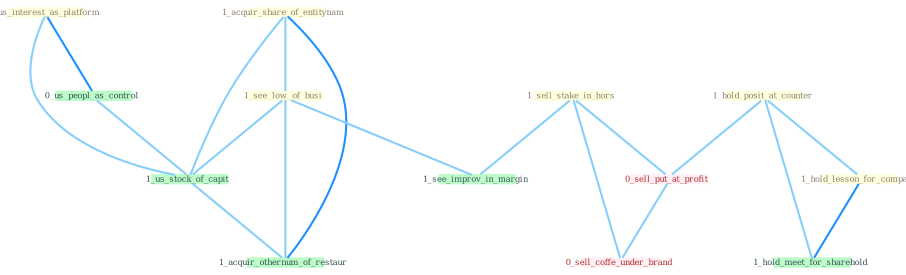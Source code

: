 Graph G{ 
    node
    [shape=polygon,style=filled,width=.5,height=.06,color="#BDFCC9",fixedsize=true,fontsize=4,
    fontcolor="#2f4f4f"];
    {node
    [color="#ffffe0", fontcolor="#8b7d6b"] "1_acquir_share_of_entitynam " "1_see_low_of_busi " "1_hold_posit_at_counter " "1_hold_lesson_for_compani " "1_sell_stake_in_hors " "0_us_interest_as_platform "}
{node [color="#fff0f5", fontcolor="#b22222"] "0_sell_put_at_profit " "0_sell_coffe_under_brand "}
edge [color="#B0E2FF"];

	"1_acquir_share_of_entitynam " -- "1_see_low_of_busi " [w="1", color="#87cefa" ];
	"1_acquir_share_of_entitynam " -- "1_us_stock_of_capit " [w="1", color="#87cefa" ];
	"1_acquir_share_of_entitynam " -- "1_acquir_othernum_of_restaur " [w="2", color="#1e90ff" , len=0.8];
	"1_see_low_of_busi " -- "1_us_stock_of_capit " [w="1", color="#87cefa" ];
	"1_see_low_of_busi " -- "1_see_improv_in_margin " [w="1", color="#87cefa" ];
	"1_see_low_of_busi " -- "1_acquir_othernum_of_restaur " [w="1", color="#87cefa" ];
	"1_hold_posit_at_counter " -- "1_hold_lesson_for_compani " [w="1", color="#87cefa" ];
	"1_hold_posit_at_counter " -- "0_sell_put_at_profit " [w="1", color="#87cefa" ];
	"1_hold_posit_at_counter " -- "1_hold_meet_for_sharehold " [w="1", color="#87cefa" ];
	"1_hold_lesson_for_compani " -- "1_hold_meet_for_sharehold " [w="2", color="#1e90ff" , len=0.8];
	"1_sell_stake_in_hors " -- "0_sell_put_at_profit " [w="1", color="#87cefa" ];
	"1_sell_stake_in_hors " -- "1_see_improv_in_margin " [w="1", color="#87cefa" ];
	"1_sell_stake_in_hors " -- "0_sell_coffe_under_brand " [w="1", color="#87cefa" ];
	"0_us_interest_as_platform " -- "0_us_peopl_as_control " [w="2", color="#1e90ff" , len=0.8];
	"0_us_interest_as_platform " -- "1_us_stock_of_capit " [w="1", color="#87cefa" ];
	"0_us_peopl_as_control " -- "1_us_stock_of_capit " [w="1", color="#87cefa" ];
	"0_sell_put_at_profit " -- "0_sell_coffe_under_brand " [w="1", color="#87cefa" ];
	"1_us_stock_of_capit " -- "1_acquir_othernum_of_restaur " [w="1", color="#87cefa" ];
}